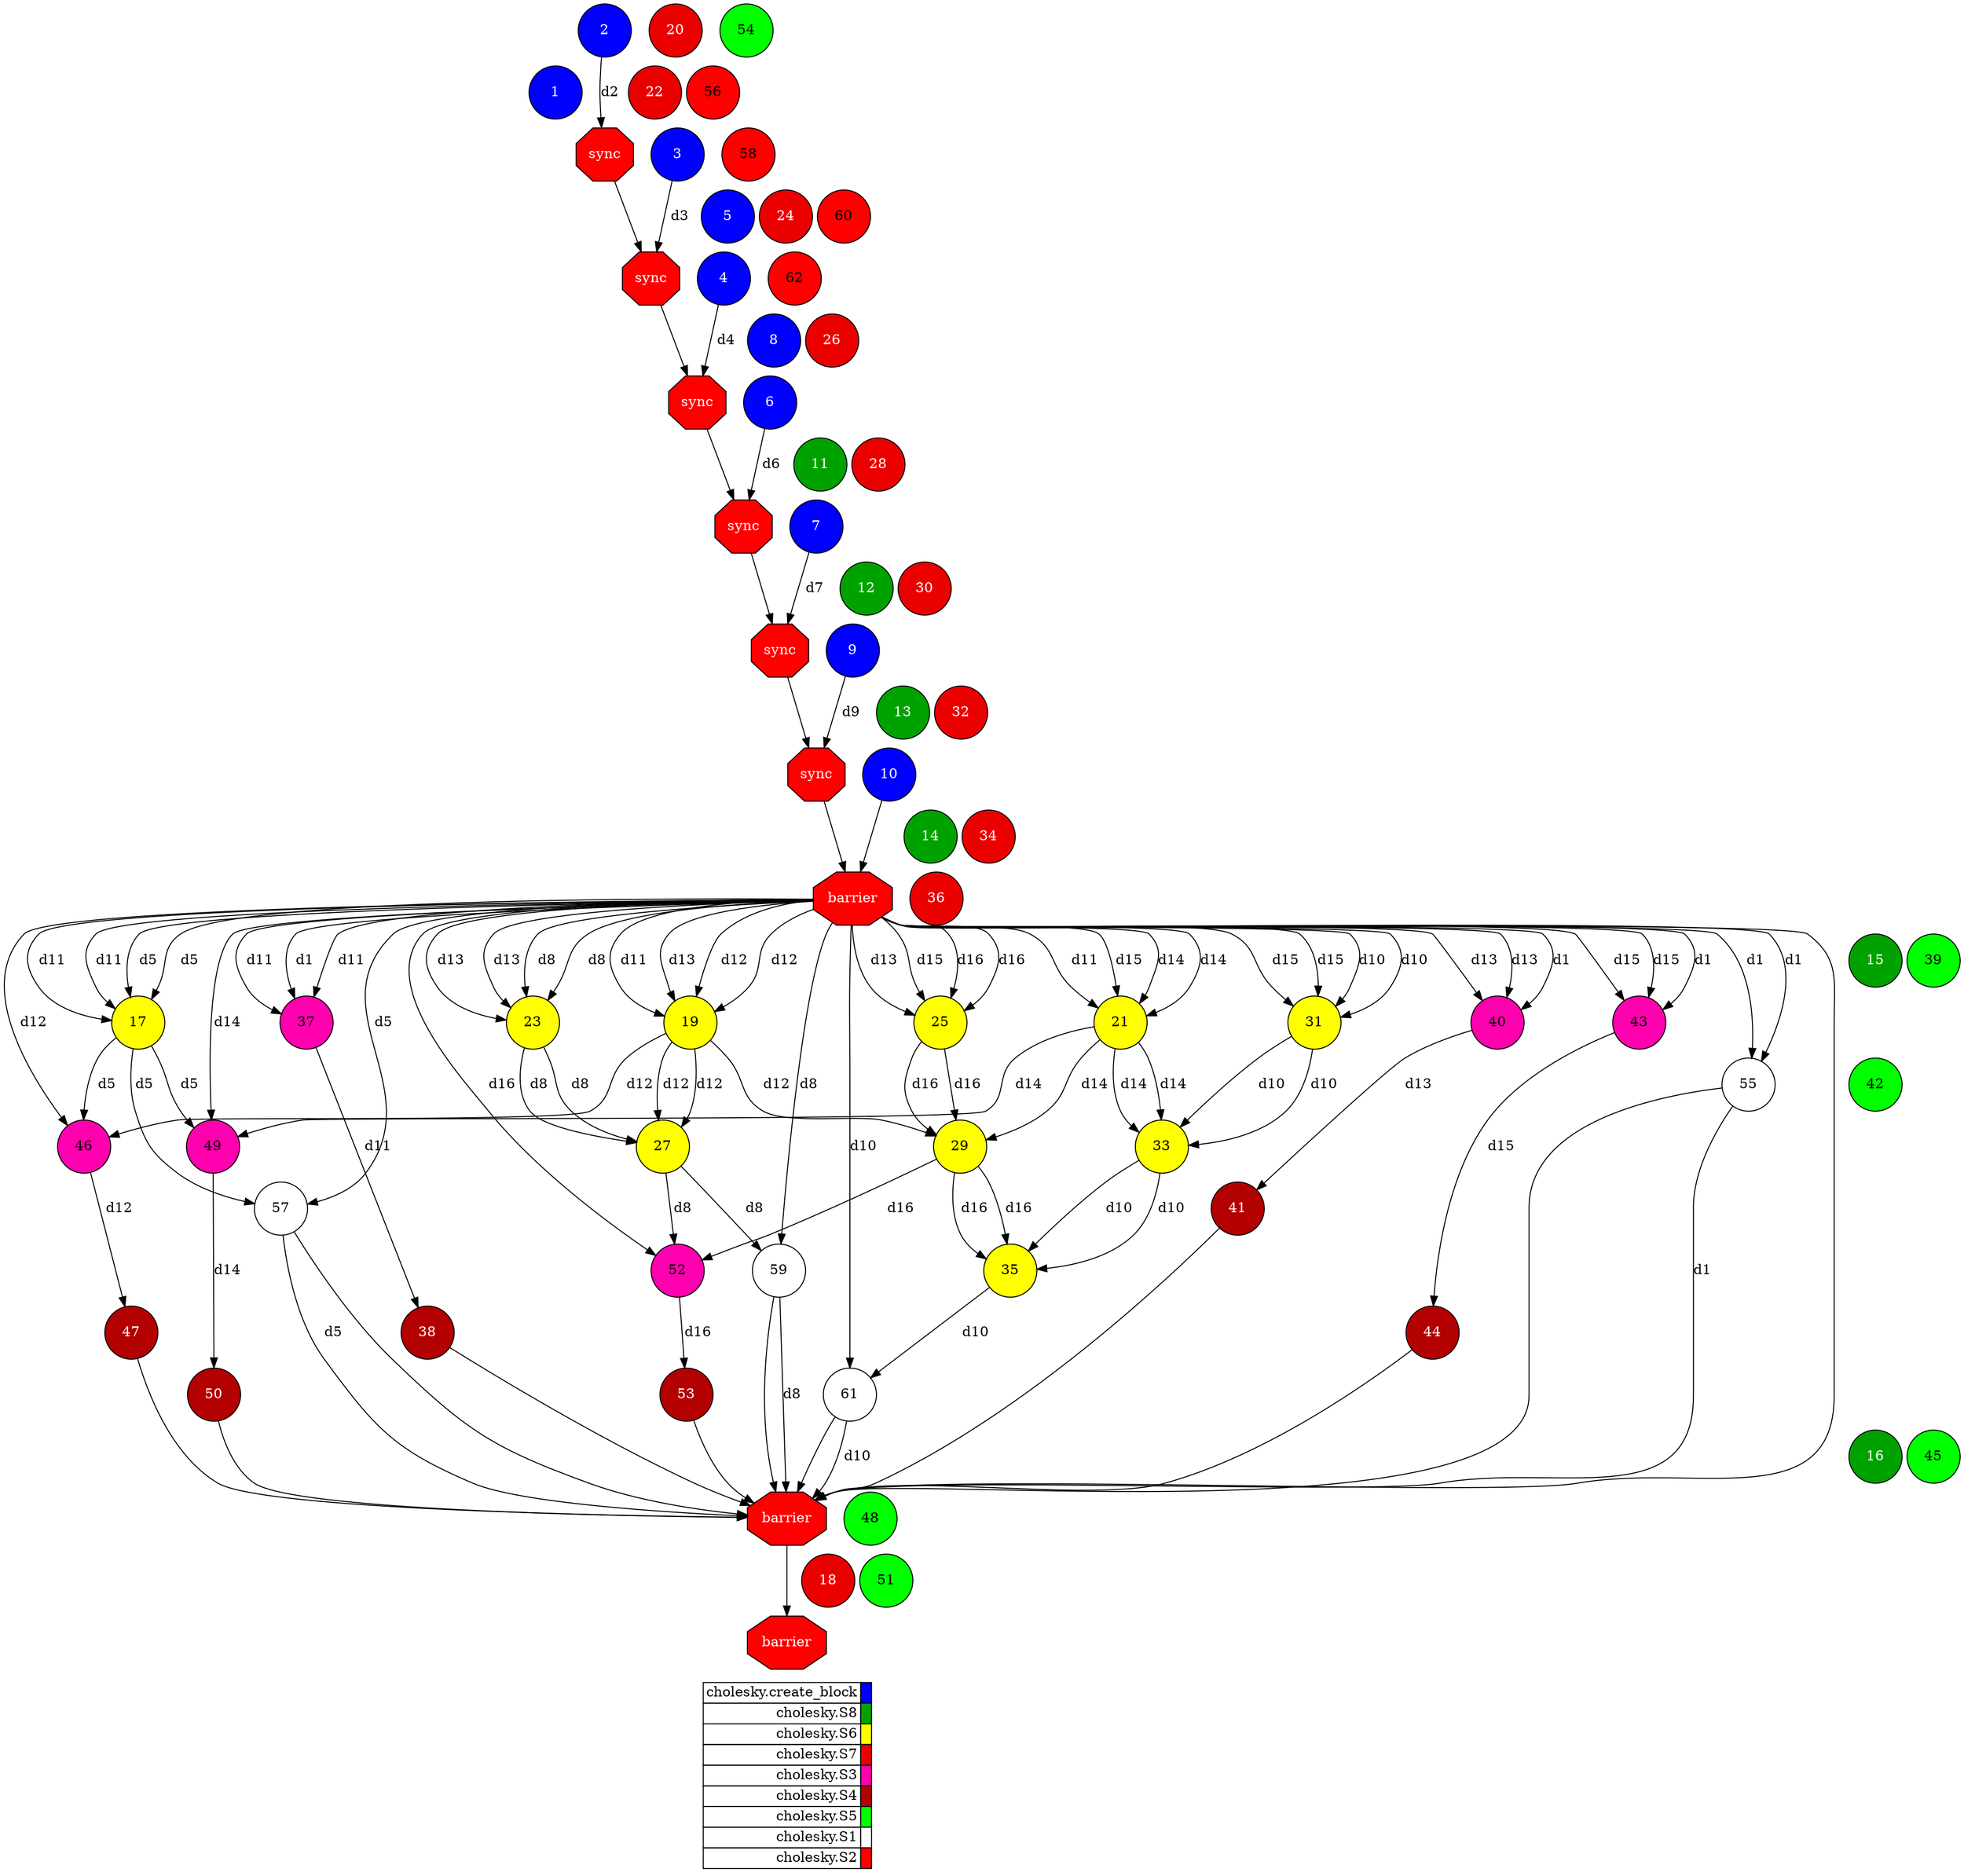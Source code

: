 digraph {
  rankdir=TB;
  labeljust="l";
  subgraph dependence_graph {
    ranksep=0.20;
    node[height=0.75];

1[shape=circle, style=filled fillcolor="#0000ff" fontcolor="#ffffff"];
2[shape=circle, style=filled fillcolor="#0000ff" fontcolor="#ffffff"];
Synchro1[label="sync", shape=octagon, style=filled fillcolor="#ff0000" fontcolor="#FFFFFF"];
2 -> Synchro1[ label="d2" ];
3[shape=circle, style=filled fillcolor="#0000ff" fontcolor="#ffffff"];
Synchro2[label="sync", shape=octagon, style=filled fillcolor="#ff0000" fontcolor="#FFFFFF"];
Synchro1 -> Synchro2;
3 -> Synchro2[ label="d3" ];
4[shape=circle, style=filled fillcolor="#0000ff" fontcolor="#ffffff"];
Synchro3[label="sync", shape=octagon, style=filled fillcolor="#ff0000" fontcolor="#FFFFFF"];
Synchro2 -> Synchro3;
4 -> Synchro3[ label="d4" ];
5[shape=circle, style=filled fillcolor="#0000ff" fontcolor="#ffffff"];
6[shape=circle, style=filled fillcolor="#0000ff" fontcolor="#ffffff"];
Synchro4[label="sync", shape=octagon, style=filled fillcolor="#ff0000" fontcolor="#FFFFFF"];
Synchro3 -> Synchro4;
6 -> Synchro4[ label="d6" ];
7[shape=circle, style=filled fillcolor="#0000ff" fontcolor="#ffffff"];
Synchro5[label="sync", shape=octagon, style=filled fillcolor="#ff0000" fontcolor="#FFFFFF"];
Synchro4 -> Synchro5;
7 -> Synchro5[ label="d7" ];
8[shape=circle, style=filled fillcolor="#0000ff" fontcolor="#ffffff"];
9[shape=circle, style=filled fillcolor="#0000ff" fontcolor="#ffffff"];
Synchro6[label="sync", shape=octagon, style=filled fillcolor="#ff0000" fontcolor="#FFFFFF"];
Synchro5 -> Synchro6;
9 -> Synchro6[ label="d9" ];
10[shape=circle, style=filled fillcolor="#0000ff" fontcolor="#ffffff"];
Synchro7[label="barrier", shape=octagon, style=filled fillcolor="#ff0000" fontcolor="#FFFFFF"];
Synchro6 -> Synchro7;
10 -> Synchro7;
11[shape=circle, style=filled fillcolor="#00a200" fontcolor="#ffffff"];
12[shape=circle, style=filled fillcolor="#00a200" fontcolor="#ffffff"];
13[shape=circle, style=filled fillcolor="#00a200" fontcolor="#ffffff"];
14[shape=circle, style=filled fillcolor="#00a200" fontcolor="#ffffff"];
15[shape=circle, style=filled fillcolor="#00a200" fontcolor="#ffffff"];
16[shape=circle, style=filled fillcolor="#00a200" fontcolor="#ffffff"];
17[shape=circle, style=filled fillcolor="#ffff00" fontcolor="#000000"];
Synchro7 -> 17[ label="d5" ];
Synchro7 -> 17[ label="d5" ];
Synchro7 -> 17[ label="d11" ];
Synchro7 -> 17[ label="d11" ];
18[shape=circle, style=filled fillcolor="#eb0000" fontcolor="#ffffff"];
19[shape=circle, style=filled fillcolor="#ffff00" fontcolor="#000000"];
Synchro7 -> 19[ label="d12" ];
Synchro7 -> 19[ label="d12" ];
Synchro7 -> 19[ label="d11" ];
Synchro7 -> 19[ label="d13" ];
20[shape=circle, style=filled fillcolor="#eb0000" fontcolor="#ffffff"];
21[shape=circle, style=filled fillcolor="#ffff00" fontcolor="#000000"];
Synchro7 -> 21[ label="d14" ];
Synchro7 -> 21[ label="d14" ];
Synchro7 -> 21[ label="d11" ];
Synchro7 -> 21[ label="d15" ];
22[shape=circle, style=filled fillcolor="#eb0000" fontcolor="#ffffff"];
23[shape=circle, style=filled fillcolor="#ffff00" fontcolor="#000000"];
Synchro7 -> 23[ label="d8" ];
Synchro7 -> 23[ label="d8" ];
Synchro7 -> 23[ label="d13" ];
Synchro7 -> 23[ label="d13" ];
24[shape=circle, style=filled fillcolor="#eb0000" fontcolor="#ffffff"];
25[shape=circle, style=filled fillcolor="#ffff00" fontcolor="#000000"];
Synchro7 -> 25[ label="d16" ];
Synchro7 -> 25[ label="d16" ];
Synchro7 -> 25[ label="d13" ];
Synchro7 -> 25[ label="d15" ];
26[shape=circle, style=filled fillcolor="#eb0000" fontcolor="#ffffff"];
27[shape=circle, style=filled fillcolor="#ffff00" fontcolor="#000000"];
23 -> 27[ label="d8" ];
23 -> 27[ label="d8" ];
19 -> 27[ label="d12" ];
19 -> 27[ label="d12" ];
28[shape=circle, style=filled fillcolor="#eb0000" fontcolor="#ffffff"];
29[shape=circle, style=filled fillcolor="#ffff00" fontcolor="#000000"];
25 -> 29[ label="d16" ];
25 -> 29[ label="d16" ];
19 -> 29[ label="d12" ];
21 -> 29[ label="d14" ];
30[shape=circle, style=filled fillcolor="#eb0000" fontcolor="#ffffff"];
31[shape=circle, style=filled fillcolor="#ffff00" fontcolor="#000000"];
Synchro7 -> 31[ label="d10" ];
Synchro7 -> 31[ label="d10" ];
Synchro7 -> 31[ label="d15" ];
Synchro7 -> 31[ label="d15" ];
32[shape=circle, style=filled fillcolor="#eb0000" fontcolor="#ffffff"];
33[shape=circle, style=filled fillcolor="#ffff00" fontcolor="#000000"];
31 -> 33[ label="d10" ];
31 -> 33[ label="d10" ];
21 -> 33[ label="d14" ];
21 -> 33[ label="d14" ];
34[shape=circle, style=filled fillcolor="#eb0000" fontcolor="#ffffff"];
35[shape=circle, style=filled fillcolor="#ffff00" fontcolor="#000000"];
33 -> 35[ label="d10" ];
33 -> 35[ label="d10" ];
29 -> 35[ label="d16" ];
29 -> 35[ label="d16" ];
36[shape=circle, style=filled fillcolor="#eb0000" fontcolor="#ffffff"];
37[shape=circle, style=filled fillcolor="#ff00ae" fontcolor="#000000"];
Synchro7 -> 37[ label="d11" ];
Synchro7 -> 37[ label="d11" ];
Synchro7 -> 37[ label="d1" ];
38[shape=circle, style=filled fillcolor="#b30000" fontcolor="#ffffff"];
37 -> 38[ label="d11" ];
39[shape=circle, style=filled fillcolor="#00ff00" fontcolor="#000000"];
40[shape=circle, style=filled fillcolor="#ff00ae" fontcolor="#000000"];
Synchro7 -> 40[ label="d13" ];
Synchro7 -> 40[ label="d13" ];
Synchro7 -> 40[ label="d1" ];
41[shape=circle, style=filled fillcolor="#b30000" fontcolor="#ffffff"];
40 -> 41[ label="d13" ];
42[shape=circle, style=filled fillcolor="#00ff00" fontcolor="#000000"];
43[shape=circle, style=filled fillcolor="#ff00ae" fontcolor="#000000"];
Synchro7 -> 43[ label="d15" ];
Synchro7 -> 43[ label="d15" ];
Synchro7 -> 43[ label="d1" ];
44[shape=circle, style=filled fillcolor="#b30000" fontcolor="#ffffff"];
43 -> 44[ label="d15" ];
45[shape=circle, style=filled fillcolor="#00ff00" fontcolor="#000000"];
46[shape=circle, style=filled fillcolor="#ff00ae" fontcolor="#000000"];
19 -> 46[ label="d12" ];
Synchro7 -> 46[ label="d12" ];
17 -> 46[ label="d5" ];
47[shape=circle, style=filled fillcolor="#b30000" fontcolor="#ffffff"];
46 -> 47[ label="d12" ];
48[shape=circle, style=filled fillcolor="#00ff00" fontcolor="#000000"];
49[shape=circle, style=filled fillcolor="#ff00ae" fontcolor="#000000"];
21 -> 49[ label="d14" ];
Synchro7 -> 49[ label="d14" ];
17 -> 49[ label="d5" ];
50[shape=circle, style=filled fillcolor="#b30000" fontcolor="#ffffff"];
49 -> 50[ label="d14" ];
51[shape=circle, style=filled fillcolor="#00ff00" fontcolor="#000000"];
52[shape=circle, style=filled fillcolor="#ff00ae" fontcolor="#000000"];
29 -> 52[ label="d16" ];
Synchro7 -> 52[ label="d16" ];
27 -> 52[ label="d8" ];
53[shape=circle, style=filled fillcolor="#b30000" fontcolor="#ffffff"];
52 -> 53[ label="d16" ];
54[shape=circle, style=filled fillcolor="#00ff00" fontcolor="#000000"];
55[shape=circle, style=filled fillcolor="#ffffff" fontcolor="#000000"];
Synchro7 -> 55[ label="d1" ];
Synchro7 -> 55[ label="d1" ];
56[shape=circle, style=filled fillcolor="#ff0000" fontcolor="#000000"];
57[shape=circle, style=filled fillcolor="#ffffff" fontcolor="#000000"];
17 -> 57[ label="d5" ];
Synchro7 -> 57[ label="d5" ];
58[shape=circle, style=filled fillcolor="#ff0000" fontcolor="#000000"];
59[shape=circle, style=filled fillcolor="#ffffff" fontcolor="#000000"];
27 -> 59[ label="d8" ];
Synchro7 -> 59[ label="d8" ];
60[shape=circle, style=filled fillcolor="#ff0000" fontcolor="#000000"];
61[shape=circle, style=filled fillcolor="#ffffff" fontcolor="#000000"];
35 -> 61[ label="d10" ];
Synchro7 -> 61[ label="d10" ];
62[shape=circle, style=filled fillcolor="#ff0000" fontcolor="#000000"];
Synchro8[label="barrier", shape=octagon, style=filled fillcolor="#ff0000" fontcolor="#FFFFFF"];
Synchro7 -> Synchro8;
57 -> Synchro8;
38 -> Synchro8;
53 -> Synchro8;
44 -> Synchro8;
61 -> Synchro8;
50 -> Synchro8;
59 -> Synchro8;
41 -> Synchro8;
47 -> Synchro8;
55 -> Synchro8;
55 -> Synchro8[ label="d1" ];
57 -> Synchro8[ label="d5" ];
59 -> Synchro8[ label="d8" ];
61 -> Synchro8[ label="d10" ];
Synchro9[label="barrier", shape=octagon, style=filled fillcolor="#ff0000" fontcolor="#FFFFFF"];
Synchro8 -> Synchro9;  }
  subgraph legend {
    rank=sink;
    node [shape=plaintext, height=0.75];
    ranksep=0.20;
    label = "Legend";
    key [label=<
      <table border="0" cellpadding="2" cellspacing="0" cellborder="1">
<tr>
<td align="right">cholesky.create_block</td>
<td bgcolor="#0000ff">&nbsp;</td>
</tr>
<tr>
<td align="right">cholesky.S8</td>
<td bgcolor="#00a200">&nbsp;</td>
</tr>
<tr>
<td align="right">cholesky.S6</td>
<td bgcolor="#ffff00">&nbsp;</td>
</tr>
<tr>
<td align="right">cholesky.S7</td>
<td bgcolor="#eb0000">&nbsp;</td>
</tr>
<tr>
<td align="right">cholesky.S3</td>
<td bgcolor="#ff00ae">&nbsp;</td>
</tr>
<tr>
<td align="right">cholesky.S4</td>
<td bgcolor="#b30000">&nbsp;</td>
</tr>
<tr>
<td align="right">cholesky.S5</td>
<td bgcolor="#00ff00">&nbsp;</td>
</tr>
<tr>
<td align="right">cholesky.S1</td>
<td bgcolor="#ffffff">&nbsp;</td>
</tr>
<tr>
<td align="right">cholesky.S2</td>
<td bgcolor="#ff0000">&nbsp;</td>
</tr>
      </table>
    >]
  }
}
